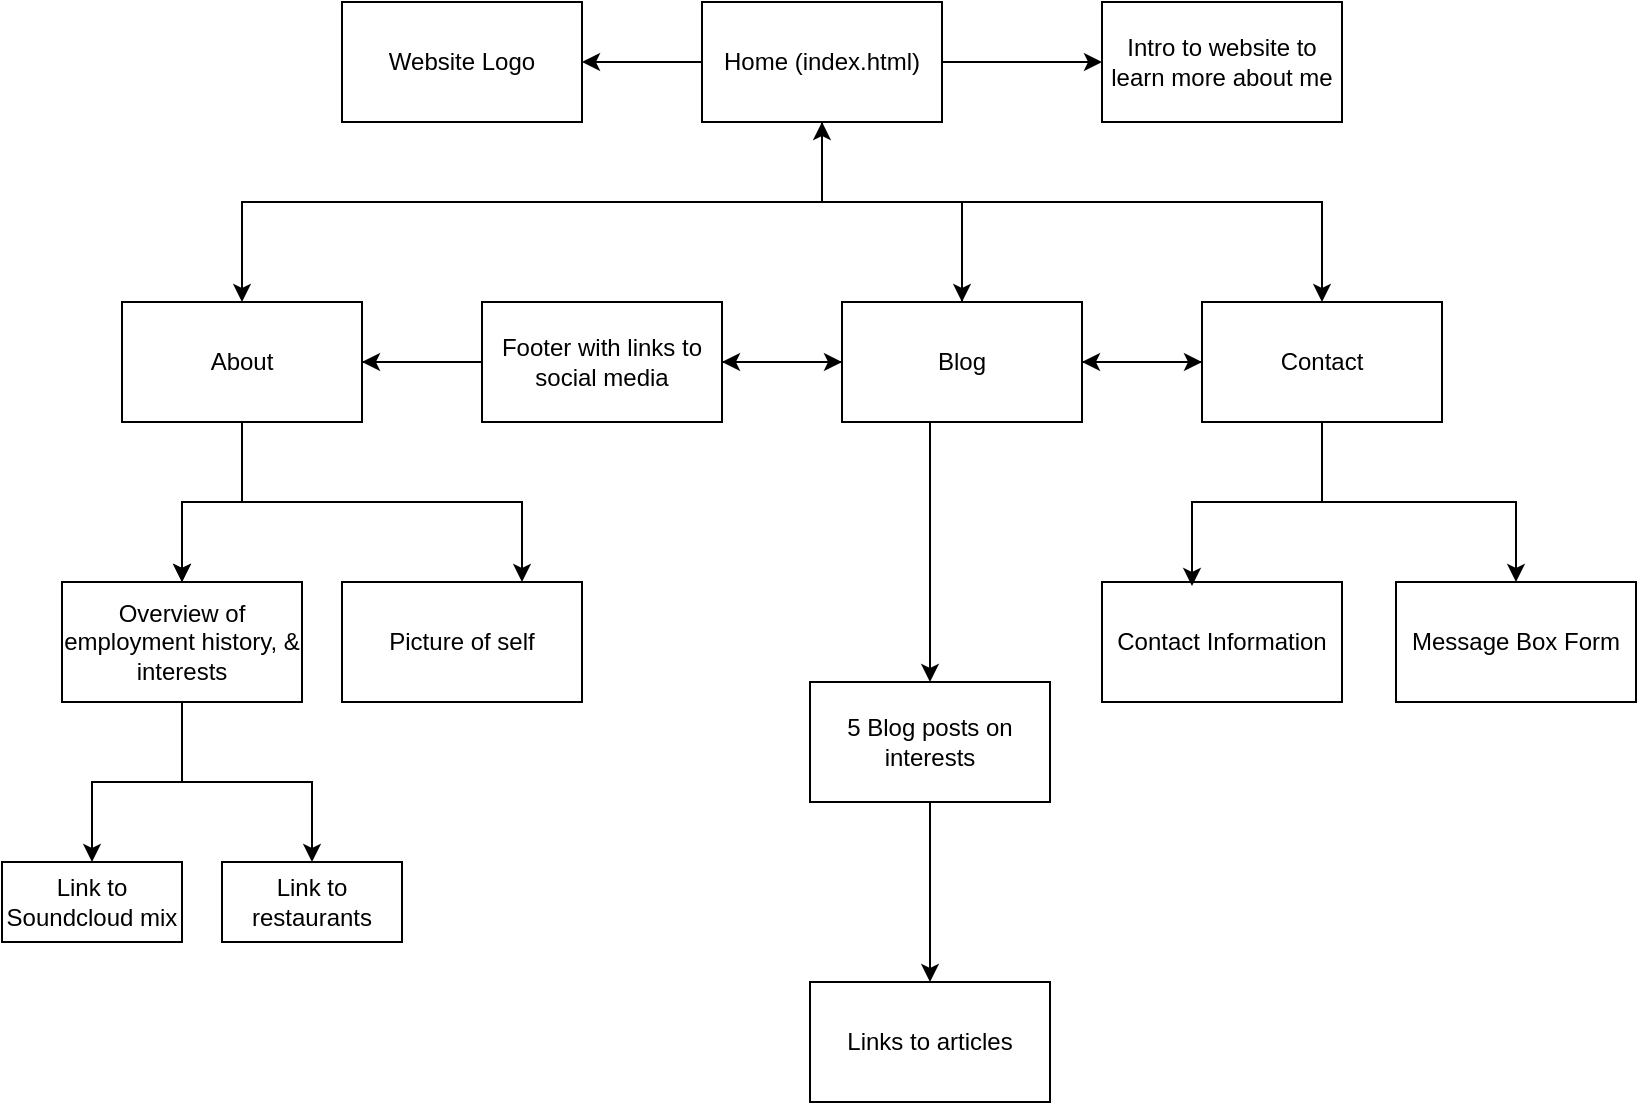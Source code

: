 <mxfile version="22.1.0" type="device">
  <diagram name="Page-1" id="Jmm9Oj02wrvmcJ3PtMYO">
    <mxGraphModel dx="1098" dy="735" grid="1" gridSize="10" guides="1" tooltips="1" connect="1" arrows="1" fold="1" page="1" pageScale="1" pageWidth="827" pageHeight="1169" math="0" shadow="0">
      <root>
        <mxCell id="0" />
        <mxCell id="1" parent="0" />
        <mxCell id="tDnCYuS4CFpX74GsRC57-3" value="" style="edgeStyle=orthogonalEdgeStyle;rounded=0;orthogonalLoop=1;jettySize=auto;html=1;" edge="1" parent="1" source="tDnCYuS4CFpX74GsRC57-1" target="tDnCYuS4CFpX74GsRC57-2">
          <mxGeometry relative="1" as="geometry">
            <Array as="points">
              <mxPoint x="280" y="160" />
              <mxPoint x="280" y="160" />
            </Array>
          </mxGeometry>
        </mxCell>
        <mxCell id="tDnCYuS4CFpX74GsRC57-7" value="" style="edgeStyle=orthogonalEdgeStyle;rounded=0;orthogonalLoop=1;jettySize=auto;html=1;" edge="1" parent="1" source="tDnCYuS4CFpX74GsRC57-1" target="tDnCYuS4CFpX74GsRC57-6">
          <mxGeometry relative="1" as="geometry">
            <Array as="points">
              <mxPoint x="420" y="160" />
              <mxPoint x="490" y="160" />
            </Array>
          </mxGeometry>
        </mxCell>
        <mxCell id="tDnCYuS4CFpX74GsRC57-13" value="" style="edgeStyle=orthogonalEdgeStyle;rounded=0;orthogonalLoop=1;jettySize=auto;html=1;" edge="1" parent="1" source="tDnCYuS4CFpX74GsRC57-1" target="tDnCYuS4CFpX74GsRC57-12">
          <mxGeometry relative="1" as="geometry">
            <Array as="points">
              <mxPoint x="420" y="160" />
              <mxPoint x="670" y="160" />
            </Array>
          </mxGeometry>
        </mxCell>
        <mxCell id="tDnCYuS4CFpX74GsRC57-32" value="" style="edgeStyle=orthogonalEdgeStyle;rounded=0;orthogonalLoop=1;jettySize=auto;html=1;" edge="1" parent="1" source="tDnCYuS4CFpX74GsRC57-1" target="tDnCYuS4CFpX74GsRC57-31">
          <mxGeometry relative="1" as="geometry" />
        </mxCell>
        <mxCell id="tDnCYuS4CFpX74GsRC57-33" value="" style="edgeStyle=orthogonalEdgeStyle;rounded=0;orthogonalLoop=1;jettySize=auto;html=1;" edge="1" parent="1" source="tDnCYuS4CFpX74GsRC57-1" target="tDnCYuS4CFpX74GsRC57-29">
          <mxGeometry relative="1" as="geometry" />
        </mxCell>
        <mxCell id="tDnCYuS4CFpX74GsRC57-1" value="Home (index.html)" style="rounded=0;whiteSpace=wrap;html=1;" vertex="1" parent="1">
          <mxGeometry x="360" y="60" width="120" height="60" as="geometry" />
        </mxCell>
        <mxCell id="tDnCYuS4CFpX74GsRC57-16" style="edgeStyle=orthogonalEdgeStyle;rounded=0;orthogonalLoop=1;jettySize=auto;html=1;" edge="1" parent="1" source="tDnCYuS4CFpX74GsRC57-2" target="tDnCYuS4CFpX74GsRC57-6">
          <mxGeometry relative="1" as="geometry" />
        </mxCell>
        <mxCell id="tDnCYuS4CFpX74GsRC57-38" value="" style="edgeStyle=orthogonalEdgeStyle;rounded=0;orthogonalLoop=1;jettySize=auto;html=1;" edge="1" parent="1" source="tDnCYuS4CFpX74GsRC57-2" target="tDnCYuS4CFpX74GsRC57-4">
          <mxGeometry relative="1" as="geometry" />
        </mxCell>
        <mxCell id="tDnCYuS4CFpX74GsRC57-39" value="" style="edgeStyle=orthogonalEdgeStyle;rounded=0;orthogonalLoop=1;jettySize=auto;html=1;" edge="1" parent="1" source="tDnCYuS4CFpX74GsRC57-2" target="tDnCYuS4CFpX74GsRC57-4">
          <mxGeometry relative="1" as="geometry" />
        </mxCell>
        <mxCell id="tDnCYuS4CFpX74GsRC57-42" style="edgeStyle=orthogonalEdgeStyle;rounded=0;orthogonalLoop=1;jettySize=auto;html=1;entryX=0.75;entryY=0;entryDx=0;entryDy=0;" edge="1" parent="1" source="tDnCYuS4CFpX74GsRC57-2" target="tDnCYuS4CFpX74GsRC57-41">
          <mxGeometry relative="1" as="geometry" />
        </mxCell>
        <mxCell id="tDnCYuS4CFpX74GsRC57-2" value="About" style="rounded=0;whiteSpace=wrap;html=1;" vertex="1" parent="1">
          <mxGeometry x="70" y="210" width="120" height="60" as="geometry" />
        </mxCell>
        <mxCell id="tDnCYuS4CFpX74GsRC57-44" value="" style="edgeStyle=orthogonalEdgeStyle;rounded=0;orthogonalLoop=1;jettySize=auto;html=1;" edge="1" parent="1" source="tDnCYuS4CFpX74GsRC57-4" target="tDnCYuS4CFpX74GsRC57-43">
          <mxGeometry relative="1" as="geometry" />
        </mxCell>
        <mxCell id="tDnCYuS4CFpX74GsRC57-46" style="edgeStyle=orthogonalEdgeStyle;rounded=0;orthogonalLoop=1;jettySize=auto;html=1;" edge="1" parent="1" source="tDnCYuS4CFpX74GsRC57-4" target="tDnCYuS4CFpX74GsRC57-45">
          <mxGeometry relative="1" as="geometry" />
        </mxCell>
        <mxCell id="tDnCYuS4CFpX74GsRC57-4" value="Overview of employment history, &amp;amp; interests" style="rounded=0;whiteSpace=wrap;html=1;" vertex="1" parent="1">
          <mxGeometry x="40" y="350" width="120" height="60" as="geometry" />
        </mxCell>
        <mxCell id="tDnCYuS4CFpX74GsRC57-14" value="" style="edgeStyle=orthogonalEdgeStyle;rounded=0;orthogonalLoop=1;jettySize=auto;html=1;" edge="1" parent="1" source="tDnCYuS4CFpX74GsRC57-6" target="tDnCYuS4CFpX74GsRC57-2">
          <mxGeometry relative="1" as="geometry" />
        </mxCell>
        <mxCell id="tDnCYuS4CFpX74GsRC57-15" style="edgeStyle=orthogonalEdgeStyle;rounded=0;orthogonalLoop=1;jettySize=auto;html=1;" edge="1" parent="1" source="tDnCYuS4CFpX74GsRC57-6" target="tDnCYuS4CFpX74GsRC57-12">
          <mxGeometry relative="1" as="geometry" />
        </mxCell>
        <mxCell id="tDnCYuS4CFpX74GsRC57-18" style="edgeStyle=orthogonalEdgeStyle;rounded=0;orthogonalLoop=1;jettySize=auto;html=1;entryX=0.5;entryY=1;entryDx=0;entryDy=0;" edge="1" parent="1" source="tDnCYuS4CFpX74GsRC57-6" target="tDnCYuS4CFpX74GsRC57-1">
          <mxGeometry relative="1" as="geometry">
            <Array as="points">
              <mxPoint x="490" y="160" />
              <mxPoint x="420" y="160" />
            </Array>
          </mxGeometry>
        </mxCell>
        <mxCell id="tDnCYuS4CFpX74GsRC57-23" value="" style="edgeStyle=orthogonalEdgeStyle;rounded=0;orthogonalLoop=1;jettySize=auto;html=1;" edge="1" parent="1" source="tDnCYuS4CFpX74GsRC57-47" target="tDnCYuS4CFpX74GsRC57-22">
          <mxGeometry relative="1" as="geometry" />
        </mxCell>
        <mxCell id="tDnCYuS4CFpX74GsRC57-17" style="edgeStyle=orthogonalEdgeStyle;rounded=0;orthogonalLoop=1;jettySize=auto;html=1;" edge="1" parent="1" source="tDnCYuS4CFpX74GsRC57-12" target="tDnCYuS4CFpX74GsRC57-6">
          <mxGeometry relative="1" as="geometry" />
        </mxCell>
        <mxCell id="tDnCYuS4CFpX74GsRC57-21" value="" style="edgeStyle=orthogonalEdgeStyle;rounded=0;orthogonalLoop=1;jettySize=auto;html=1;" edge="1" parent="1" source="tDnCYuS4CFpX74GsRC57-12" target="tDnCYuS4CFpX74GsRC57-20">
          <mxGeometry relative="1" as="geometry" />
        </mxCell>
        <mxCell id="tDnCYuS4CFpX74GsRC57-12" value="Contact" style="rounded=0;whiteSpace=wrap;html=1;" vertex="1" parent="1">
          <mxGeometry x="610" y="210" width="120" height="60" as="geometry" />
        </mxCell>
        <mxCell id="tDnCYuS4CFpX74GsRC57-20" value="Message Box Form" style="rounded=0;whiteSpace=wrap;html=1;" vertex="1" parent="1">
          <mxGeometry x="707" y="350" width="120" height="60" as="geometry" />
        </mxCell>
        <mxCell id="tDnCYuS4CFpX74GsRC57-37" value="" style="edgeStyle=orthogonalEdgeStyle;rounded=0;orthogonalLoop=1;jettySize=auto;html=1;" edge="1" parent="1" source="tDnCYuS4CFpX74GsRC57-22" target="tDnCYuS4CFpX74GsRC57-36">
          <mxGeometry relative="1" as="geometry" />
        </mxCell>
        <mxCell id="tDnCYuS4CFpX74GsRC57-22" value="5 Blog posts on interests" style="rounded=0;whiteSpace=wrap;html=1;" vertex="1" parent="1">
          <mxGeometry x="414" y="400" width="120" height="60" as="geometry" />
        </mxCell>
        <mxCell id="tDnCYuS4CFpX74GsRC57-25" value="Contact Information" style="rounded=0;whiteSpace=wrap;html=1;" vertex="1" parent="1">
          <mxGeometry x="560" y="350" width="120" height="60" as="geometry" />
        </mxCell>
        <mxCell id="tDnCYuS4CFpX74GsRC57-29" value="Website Logo" style="rounded=0;whiteSpace=wrap;html=1;" vertex="1" parent="1">
          <mxGeometry x="180" y="60" width="120" height="60" as="geometry" />
        </mxCell>
        <mxCell id="tDnCYuS4CFpX74GsRC57-31" value="Intro to website to learn more about me" style="rounded=0;whiteSpace=wrap;html=1;" vertex="1" parent="1">
          <mxGeometry x="560" y="60" width="120" height="60" as="geometry" />
        </mxCell>
        <mxCell id="tDnCYuS4CFpX74GsRC57-35" style="edgeStyle=orthogonalEdgeStyle;rounded=0;orthogonalLoop=1;jettySize=auto;html=1;entryX=0.375;entryY=0.033;entryDx=0;entryDy=0;entryPerimeter=0;" edge="1" parent="1" source="tDnCYuS4CFpX74GsRC57-12" target="tDnCYuS4CFpX74GsRC57-25">
          <mxGeometry relative="1" as="geometry" />
        </mxCell>
        <mxCell id="tDnCYuS4CFpX74GsRC57-36" value="Links to articles" style="rounded=0;whiteSpace=wrap;html=1;" vertex="1" parent="1">
          <mxGeometry x="414" y="550" width="120" height="60" as="geometry" />
        </mxCell>
        <mxCell id="tDnCYuS4CFpX74GsRC57-41" value="Picture of self" style="whiteSpace=wrap;html=1;" vertex="1" parent="1">
          <mxGeometry x="180" y="350" width="120" height="60" as="geometry" />
        </mxCell>
        <mxCell id="tDnCYuS4CFpX74GsRC57-43" value="Link to Soundcloud mix" style="rounded=0;whiteSpace=wrap;html=1;" vertex="1" parent="1">
          <mxGeometry x="10" y="490" width="90" height="40" as="geometry" />
        </mxCell>
        <mxCell id="tDnCYuS4CFpX74GsRC57-45" value="Link to restaurants" style="whiteSpace=wrap;html=1;" vertex="1" parent="1">
          <mxGeometry x="120" y="490" width="90" height="40" as="geometry" />
        </mxCell>
        <mxCell id="tDnCYuS4CFpX74GsRC57-48" value="" style="edgeStyle=orthogonalEdgeStyle;rounded=0;orthogonalLoop=1;jettySize=auto;html=1;" edge="1" parent="1" source="tDnCYuS4CFpX74GsRC57-6" target="tDnCYuS4CFpX74GsRC57-47">
          <mxGeometry relative="1" as="geometry">
            <mxPoint x="420" y="270" as="sourcePoint" />
            <mxPoint x="420" y="400" as="targetPoint" />
          </mxGeometry>
        </mxCell>
        <mxCell id="tDnCYuS4CFpX74GsRC57-47" value="Footer with links to social media" style="whiteSpace=wrap;html=1;" vertex="1" parent="1">
          <mxGeometry x="250" y="210" width="120" height="60" as="geometry" />
        </mxCell>
        <mxCell id="tDnCYuS4CFpX74GsRC57-6" value="Blog" style="rounded=0;whiteSpace=wrap;html=1;" vertex="1" parent="1">
          <mxGeometry x="430" y="210" width="120" height="60" as="geometry" />
        </mxCell>
      </root>
    </mxGraphModel>
  </diagram>
</mxfile>
